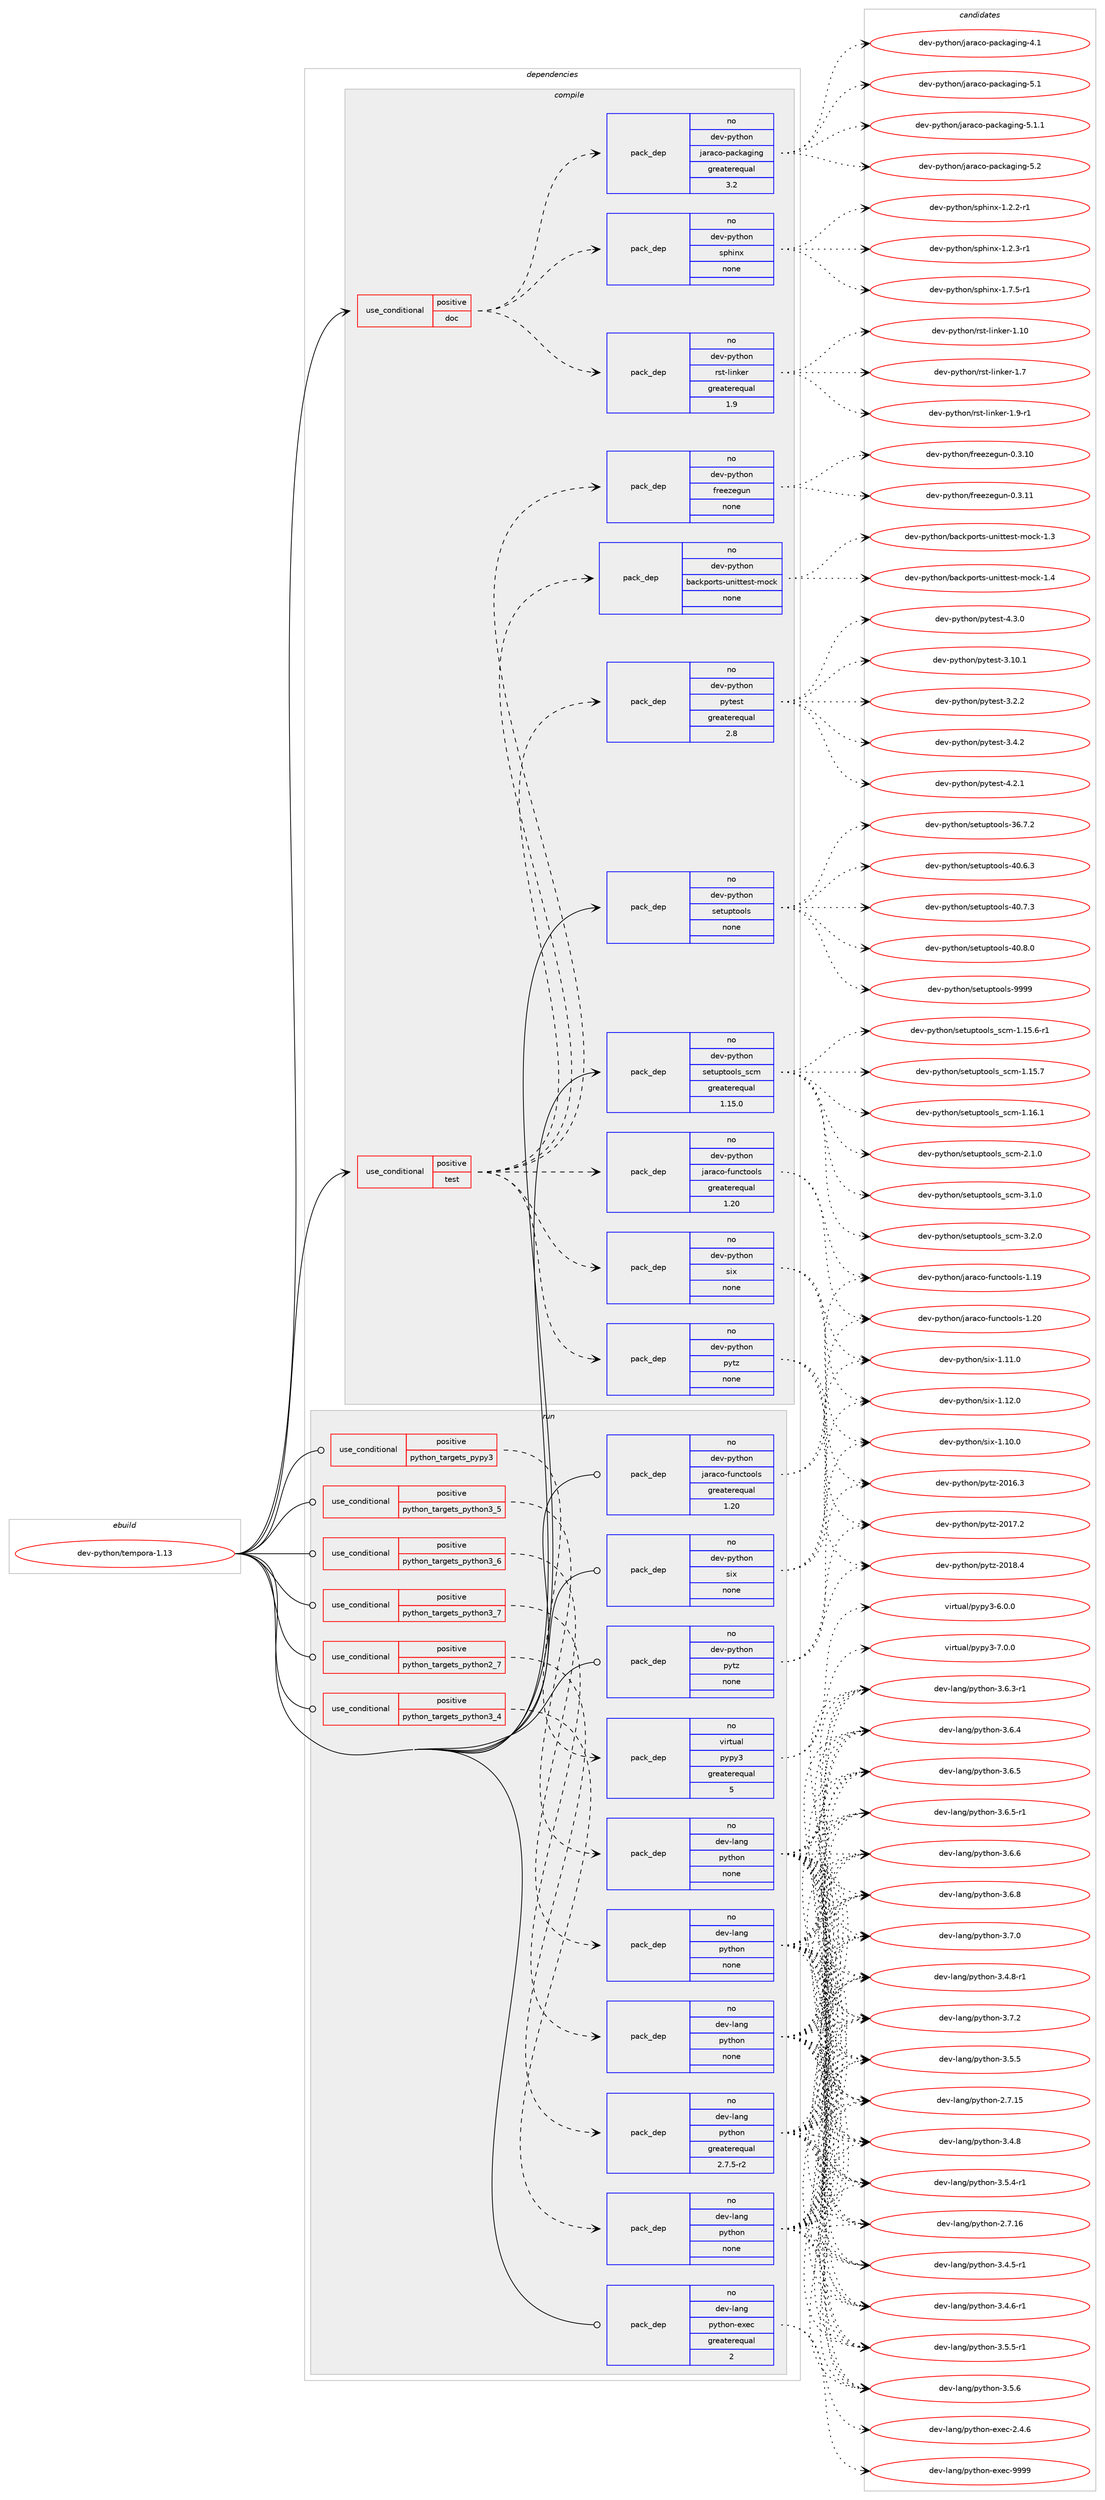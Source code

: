 digraph prolog {

# *************
# Graph options
# *************

newrank=true;
concentrate=true;
compound=true;
graph [rankdir=LR,fontname=Helvetica,fontsize=10,ranksep=1.5];#, ranksep=2.5, nodesep=0.2];
edge  [arrowhead=vee];
node  [fontname=Helvetica,fontsize=10];

# **********
# The ebuild
# **********

subgraph cluster_leftcol {
color=gray;
rank=same;
label=<<i>ebuild</i>>;
id [label="dev-python/tempora-1.13", color=red, width=4, href="../dev-python/tempora-1.13.svg"];
}

# ****************
# The dependencies
# ****************

subgraph cluster_midcol {
color=gray;
label=<<i>dependencies</i>>;
subgraph cluster_compile {
fillcolor="#eeeeee";
style=filled;
label=<<i>compile</i>>;
subgraph cond385612 {
dependency1444195 [label=<<TABLE BORDER="0" CELLBORDER="1" CELLSPACING="0" CELLPADDING="4"><TR><TD ROWSPAN="3" CELLPADDING="10">use_conditional</TD></TR><TR><TD>positive</TD></TR><TR><TD>doc</TD></TR></TABLE>>, shape=none, color=red];
subgraph pack1035220 {
dependency1444196 [label=<<TABLE BORDER="0" CELLBORDER="1" CELLSPACING="0" CELLPADDING="4" WIDTH="220"><TR><TD ROWSPAN="6" CELLPADDING="30">pack_dep</TD></TR><TR><TD WIDTH="110">no</TD></TR><TR><TD>dev-python</TD></TR><TR><TD>jaraco-packaging</TD></TR><TR><TD>greaterequal</TD></TR><TR><TD>3.2</TD></TR></TABLE>>, shape=none, color=blue];
}
dependency1444195:e -> dependency1444196:w [weight=20,style="dashed",arrowhead="vee"];
subgraph pack1035221 {
dependency1444197 [label=<<TABLE BORDER="0" CELLBORDER="1" CELLSPACING="0" CELLPADDING="4" WIDTH="220"><TR><TD ROWSPAN="6" CELLPADDING="30">pack_dep</TD></TR><TR><TD WIDTH="110">no</TD></TR><TR><TD>dev-python</TD></TR><TR><TD>rst-linker</TD></TR><TR><TD>greaterequal</TD></TR><TR><TD>1.9</TD></TR></TABLE>>, shape=none, color=blue];
}
dependency1444195:e -> dependency1444197:w [weight=20,style="dashed",arrowhead="vee"];
subgraph pack1035222 {
dependency1444198 [label=<<TABLE BORDER="0" CELLBORDER="1" CELLSPACING="0" CELLPADDING="4" WIDTH="220"><TR><TD ROWSPAN="6" CELLPADDING="30">pack_dep</TD></TR><TR><TD WIDTH="110">no</TD></TR><TR><TD>dev-python</TD></TR><TR><TD>sphinx</TD></TR><TR><TD>none</TD></TR><TR><TD></TD></TR></TABLE>>, shape=none, color=blue];
}
dependency1444195:e -> dependency1444198:w [weight=20,style="dashed",arrowhead="vee"];
}
id:e -> dependency1444195:w [weight=20,style="solid",arrowhead="vee"];
subgraph cond385613 {
dependency1444199 [label=<<TABLE BORDER="0" CELLBORDER="1" CELLSPACING="0" CELLPADDING="4"><TR><TD ROWSPAN="3" CELLPADDING="10">use_conditional</TD></TR><TR><TD>positive</TD></TR><TR><TD>test</TD></TR></TABLE>>, shape=none, color=red];
subgraph pack1035223 {
dependency1444200 [label=<<TABLE BORDER="0" CELLBORDER="1" CELLSPACING="0" CELLPADDING="4" WIDTH="220"><TR><TD ROWSPAN="6" CELLPADDING="30">pack_dep</TD></TR><TR><TD WIDTH="110">no</TD></TR><TR><TD>dev-python</TD></TR><TR><TD>jaraco-functools</TD></TR><TR><TD>greaterequal</TD></TR><TR><TD>1.20</TD></TR></TABLE>>, shape=none, color=blue];
}
dependency1444199:e -> dependency1444200:w [weight=20,style="dashed",arrowhead="vee"];
subgraph pack1035224 {
dependency1444201 [label=<<TABLE BORDER="0" CELLBORDER="1" CELLSPACING="0" CELLPADDING="4" WIDTH="220"><TR><TD ROWSPAN="6" CELLPADDING="30">pack_dep</TD></TR><TR><TD WIDTH="110">no</TD></TR><TR><TD>dev-python</TD></TR><TR><TD>pytz</TD></TR><TR><TD>none</TD></TR><TR><TD></TD></TR></TABLE>>, shape=none, color=blue];
}
dependency1444199:e -> dependency1444201:w [weight=20,style="dashed",arrowhead="vee"];
subgraph pack1035225 {
dependency1444202 [label=<<TABLE BORDER="0" CELLBORDER="1" CELLSPACING="0" CELLPADDING="4" WIDTH="220"><TR><TD ROWSPAN="6" CELLPADDING="30">pack_dep</TD></TR><TR><TD WIDTH="110">no</TD></TR><TR><TD>dev-python</TD></TR><TR><TD>six</TD></TR><TR><TD>none</TD></TR><TR><TD></TD></TR></TABLE>>, shape=none, color=blue];
}
dependency1444199:e -> dependency1444202:w [weight=20,style="dashed",arrowhead="vee"];
subgraph pack1035226 {
dependency1444203 [label=<<TABLE BORDER="0" CELLBORDER="1" CELLSPACING="0" CELLPADDING="4" WIDTH="220"><TR><TD ROWSPAN="6" CELLPADDING="30">pack_dep</TD></TR><TR><TD WIDTH="110">no</TD></TR><TR><TD>dev-python</TD></TR><TR><TD>pytest</TD></TR><TR><TD>greaterequal</TD></TR><TR><TD>2.8</TD></TR></TABLE>>, shape=none, color=blue];
}
dependency1444199:e -> dependency1444203:w [weight=20,style="dashed",arrowhead="vee"];
subgraph pack1035227 {
dependency1444204 [label=<<TABLE BORDER="0" CELLBORDER="1" CELLSPACING="0" CELLPADDING="4" WIDTH="220"><TR><TD ROWSPAN="6" CELLPADDING="30">pack_dep</TD></TR><TR><TD WIDTH="110">no</TD></TR><TR><TD>dev-python</TD></TR><TR><TD>backports-unittest-mock</TD></TR><TR><TD>none</TD></TR><TR><TD></TD></TR></TABLE>>, shape=none, color=blue];
}
dependency1444199:e -> dependency1444204:w [weight=20,style="dashed",arrowhead="vee"];
subgraph pack1035228 {
dependency1444205 [label=<<TABLE BORDER="0" CELLBORDER="1" CELLSPACING="0" CELLPADDING="4" WIDTH="220"><TR><TD ROWSPAN="6" CELLPADDING="30">pack_dep</TD></TR><TR><TD WIDTH="110">no</TD></TR><TR><TD>dev-python</TD></TR><TR><TD>freezegun</TD></TR><TR><TD>none</TD></TR><TR><TD></TD></TR></TABLE>>, shape=none, color=blue];
}
dependency1444199:e -> dependency1444205:w [weight=20,style="dashed",arrowhead="vee"];
}
id:e -> dependency1444199:w [weight=20,style="solid",arrowhead="vee"];
subgraph pack1035229 {
dependency1444206 [label=<<TABLE BORDER="0" CELLBORDER="1" CELLSPACING="0" CELLPADDING="4" WIDTH="220"><TR><TD ROWSPAN="6" CELLPADDING="30">pack_dep</TD></TR><TR><TD WIDTH="110">no</TD></TR><TR><TD>dev-python</TD></TR><TR><TD>setuptools</TD></TR><TR><TD>none</TD></TR><TR><TD></TD></TR></TABLE>>, shape=none, color=blue];
}
id:e -> dependency1444206:w [weight=20,style="solid",arrowhead="vee"];
subgraph pack1035230 {
dependency1444207 [label=<<TABLE BORDER="0" CELLBORDER="1" CELLSPACING="0" CELLPADDING="4" WIDTH="220"><TR><TD ROWSPAN="6" CELLPADDING="30">pack_dep</TD></TR><TR><TD WIDTH="110">no</TD></TR><TR><TD>dev-python</TD></TR><TR><TD>setuptools_scm</TD></TR><TR><TD>greaterequal</TD></TR><TR><TD>1.15.0</TD></TR></TABLE>>, shape=none, color=blue];
}
id:e -> dependency1444207:w [weight=20,style="solid",arrowhead="vee"];
}
subgraph cluster_compileandrun {
fillcolor="#eeeeee";
style=filled;
label=<<i>compile and run</i>>;
}
subgraph cluster_run {
fillcolor="#eeeeee";
style=filled;
label=<<i>run</i>>;
subgraph cond385614 {
dependency1444208 [label=<<TABLE BORDER="0" CELLBORDER="1" CELLSPACING="0" CELLPADDING="4"><TR><TD ROWSPAN="3" CELLPADDING="10">use_conditional</TD></TR><TR><TD>positive</TD></TR><TR><TD>python_targets_pypy3</TD></TR></TABLE>>, shape=none, color=red];
subgraph pack1035231 {
dependency1444209 [label=<<TABLE BORDER="0" CELLBORDER="1" CELLSPACING="0" CELLPADDING="4" WIDTH="220"><TR><TD ROWSPAN="6" CELLPADDING="30">pack_dep</TD></TR><TR><TD WIDTH="110">no</TD></TR><TR><TD>virtual</TD></TR><TR><TD>pypy3</TD></TR><TR><TD>greaterequal</TD></TR><TR><TD>5</TD></TR></TABLE>>, shape=none, color=blue];
}
dependency1444208:e -> dependency1444209:w [weight=20,style="dashed",arrowhead="vee"];
}
id:e -> dependency1444208:w [weight=20,style="solid",arrowhead="odot"];
subgraph cond385615 {
dependency1444210 [label=<<TABLE BORDER="0" CELLBORDER="1" CELLSPACING="0" CELLPADDING="4"><TR><TD ROWSPAN="3" CELLPADDING="10">use_conditional</TD></TR><TR><TD>positive</TD></TR><TR><TD>python_targets_python2_7</TD></TR></TABLE>>, shape=none, color=red];
subgraph pack1035232 {
dependency1444211 [label=<<TABLE BORDER="0" CELLBORDER="1" CELLSPACING="0" CELLPADDING="4" WIDTH="220"><TR><TD ROWSPAN="6" CELLPADDING="30">pack_dep</TD></TR><TR><TD WIDTH="110">no</TD></TR><TR><TD>dev-lang</TD></TR><TR><TD>python</TD></TR><TR><TD>greaterequal</TD></TR><TR><TD>2.7.5-r2</TD></TR></TABLE>>, shape=none, color=blue];
}
dependency1444210:e -> dependency1444211:w [weight=20,style="dashed",arrowhead="vee"];
}
id:e -> dependency1444210:w [weight=20,style="solid",arrowhead="odot"];
subgraph cond385616 {
dependency1444212 [label=<<TABLE BORDER="0" CELLBORDER="1" CELLSPACING="0" CELLPADDING="4"><TR><TD ROWSPAN="3" CELLPADDING="10">use_conditional</TD></TR><TR><TD>positive</TD></TR><TR><TD>python_targets_python3_4</TD></TR></TABLE>>, shape=none, color=red];
subgraph pack1035233 {
dependency1444213 [label=<<TABLE BORDER="0" CELLBORDER="1" CELLSPACING="0" CELLPADDING="4" WIDTH="220"><TR><TD ROWSPAN="6" CELLPADDING="30">pack_dep</TD></TR><TR><TD WIDTH="110">no</TD></TR><TR><TD>dev-lang</TD></TR><TR><TD>python</TD></TR><TR><TD>none</TD></TR><TR><TD></TD></TR></TABLE>>, shape=none, color=blue];
}
dependency1444212:e -> dependency1444213:w [weight=20,style="dashed",arrowhead="vee"];
}
id:e -> dependency1444212:w [weight=20,style="solid",arrowhead="odot"];
subgraph cond385617 {
dependency1444214 [label=<<TABLE BORDER="0" CELLBORDER="1" CELLSPACING="0" CELLPADDING="4"><TR><TD ROWSPAN="3" CELLPADDING="10">use_conditional</TD></TR><TR><TD>positive</TD></TR><TR><TD>python_targets_python3_5</TD></TR></TABLE>>, shape=none, color=red];
subgraph pack1035234 {
dependency1444215 [label=<<TABLE BORDER="0" CELLBORDER="1" CELLSPACING="0" CELLPADDING="4" WIDTH="220"><TR><TD ROWSPAN="6" CELLPADDING="30">pack_dep</TD></TR><TR><TD WIDTH="110">no</TD></TR><TR><TD>dev-lang</TD></TR><TR><TD>python</TD></TR><TR><TD>none</TD></TR><TR><TD></TD></TR></TABLE>>, shape=none, color=blue];
}
dependency1444214:e -> dependency1444215:w [weight=20,style="dashed",arrowhead="vee"];
}
id:e -> dependency1444214:w [weight=20,style="solid",arrowhead="odot"];
subgraph cond385618 {
dependency1444216 [label=<<TABLE BORDER="0" CELLBORDER="1" CELLSPACING="0" CELLPADDING="4"><TR><TD ROWSPAN="3" CELLPADDING="10">use_conditional</TD></TR><TR><TD>positive</TD></TR><TR><TD>python_targets_python3_6</TD></TR></TABLE>>, shape=none, color=red];
subgraph pack1035235 {
dependency1444217 [label=<<TABLE BORDER="0" CELLBORDER="1" CELLSPACING="0" CELLPADDING="4" WIDTH="220"><TR><TD ROWSPAN="6" CELLPADDING="30">pack_dep</TD></TR><TR><TD WIDTH="110">no</TD></TR><TR><TD>dev-lang</TD></TR><TR><TD>python</TD></TR><TR><TD>none</TD></TR><TR><TD></TD></TR></TABLE>>, shape=none, color=blue];
}
dependency1444216:e -> dependency1444217:w [weight=20,style="dashed",arrowhead="vee"];
}
id:e -> dependency1444216:w [weight=20,style="solid",arrowhead="odot"];
subgraph cond385619 {
dependency1444218 [label=<<TABLE BORDER="0" CELLBORDER="1" CELLSPACING="0" CELLPADDING="4"><TR><TD ROWSPAN="3" CELLPADDING="10">use_conditional</TD></TR><TR><TD>positive</TD></TR><TR><TD>python_targets_python3_7</TD></TR></TABLE>>, shape=none, color=red];
subgraph pack1035236 {
dependency1444219 [label=<<TABLE BORDER="0" CELLBORDER="1" CELLSPACING="0" CELLPADDING="4" WIDTH="220"><TR><TD ROWSPAN="6" CELLPADDING="30">pack_dep</TD></TR><TR><TD WIDTH="110">no</TD></TR><TR><TD>dev-lang</TD></TR><TR><TD>python</TD></TR><TR><TD>none</TD></TR><TR><TD></TD></TR></TABLE>>, shape=none, color=blue];
}
dependency1444218:e -> dependency1444219:w [weight=20,style="dashed",arrowhead="vee"];
}
id:e -> dependency1444218:w [weight=20,style="solid",arrowhead="odot"];
subgraph pack1035237 {
dependency1444220 [label=<<TABLE BORDER="0" CELLBORDER="1" CELLSPACING="0" CELLPADDING="4" WIDTH="220"><TR><TD ROWSPAN="6" CELLPADDING="30">pack_dep</TD></TR><TR><TD WIDTH="110">no</TD></TR><TR><TD>dev-lang</TD></TR><TR><TD>python-exec</TD></TR><TR><TD>greaterequal</TD></TR><TR><TD>2</TD></TR></TABLE>>, shape=none, color=blue];
}
id:e -> dependency1444220:w [weight=20,style="solid",arrowhead="odot"];
subgraph pack1035238 {
dependency1444221 [label=<<TABLE BORDER="0" CELLBORDER="1" CELLSPACING="0" CELLPADDING="4" WIDTH="220"><TR><TD ROWSPAN="6" CELLPADDING="30">pack_dep</TD></TR><TR><TD WIDTH="110">no</TD></TR><TR><TD>dev-python</TD></TR><TR><TD>jaraco-functools</TD></TR><TR><TD>greaterequal</TD></TR><TR><TD>1.20</TD></TR></TABLE>>, shape=none, color=blue];
}
id:e -> dependency1444221:w [weight=20,style="solid",arrowhead="odot"];
subgraph pack1035239 {
dependency1444222 [label=<<TABLE BORDER="0" CELLBORDER="1" CELLSPACING="0" CELLPADDING="4" WIDTH="220"><TR><TD ROWSPAN="6" CELLPADDING="30">pack_dep</TD></TR><TR><TD WIDTH="110">no</TD></TR><TR><TD>dev-python</TD></TR><TR><TD>pytz</TD></TR><TR><TD>none</TD></TR><TR><TD></TD></TR></TABLE>>, shape=none, color=blue];
}
id:e -> dependency1444222:w [weight=20,style="solid",arrowhead="odot"];
subgraph pack1035240 {
dependency1444223 [label=<<TABLE BORDER="0" CELLBORDER="1" CELLSPACING="0" CELLPADDING="4" WIDTH="220"><TR><TD ROWSPAN="6" CELLPADDING="30">pack_dep</TD></TR><TR><TD WIDTH="110">no</TD></TR><TR><TD>dev-python</TD></TR><TR><TD>six</TD></TR><TR><TD>none</TD></TR><TR><TD></TD></TR></TABLE>>, shape=none, color=blue];
}
id:e -> dependency1444223:w [weight=20,style="solid",arrowhead="odot"];
}
}

# **************
# The candidates
# **************

subgraph cluster_choices {
rank=same;
color=gray;
label=<<i>candidates</i>>;

subgraph choice1035220 {
color=black;
nodesep=1;
choice10010111845112121116104111110471069711497991114511297991079710310511010345524649 [label="dev-python/jaraco-packaging-4.1", color=red, width=4,href="../dev-python/jaraco-packaging-4.1.svg"];
choice10010111845112121116104111110471069711497991114511297991079710310511010345534649 [label="dev-python/jaraco-packaging-5.1", color=red, width=4,href="../dev-python/jaraco-packaging-5.1.svg"];
choice100101118451121211161041111104710697114979911145112979910797103105110103455346494649 [label="dev-python/jaraco-packaging-5.1.1", color=red, width=4,href="../dev-python/jaraco-packaging-5.1.1.svg"];
choice10010111845112121116104111110471069711497991114511297991079710310511010345534650 [label="dev-python/jaraco-packaging-5.2", color=red, width=4,href="../dev-python/jaraco-packaging-5.2.svg"];
dependency1444196:e -> choice10010111845112121116104111110471069711497991114511297991079710310511010345524649:w [style=dotted,weight="100"];
dependency1444196:e -> choice10010111845112121116104111110471069711497991114511297991079710310511010345534649:w [style=dotted,weight="100"];
dependency1444196:e -> choice100101118451121211161041111104710697114979911145112979910797103105110103455346494649:w [style=dotted,weight="100"];
dependency1444196:e -> choice10010111845112121116104111110471069711497991114511297991079710310511010345534650:w [style=dotted,weight="100"];
}
subgraph choice1035221 {
color=black;
nodesep=1;
choice1001011184511212111610411111047114115116451081051101071011144549464948 [label="dev-python/rst-linker-1.10", color=red, width=4,href="../dev-python/rst-linker-1.10.svg"];
choice10010111845112121116104111110471141151164510810511010710111445494655 [label="dev-python/rst-linker-1.7", color=red, width=4,href="../dev-python/rst-linker-1.7.svg"];
choice100101118451121211161041111104711411511645108105110107101114454946574511449 [label="dev-python/rst-linker-1.9-r1", color=red, width=4,href="../dev-python/rst-linker-1.9-r1.svg"];
dependency1444197:e -> choice1001011184511212111610411111047114115116451081051101071011144549464948:w [style=dotted,weight="100"];
dependency1444197:e -> choice10010111845112121116104111110471141151164510810511010710111445494655:w [style=dotted,weight="100"];
dependency1444197:e -> choice100101118451121211161041111104711411511645108105110107101114454946574511449:w [style=dotted,weight="100"];
}
subgraph choice1035222 {
color=black;
nodesep=1;
choice10010111845112121116104111110471151121041051101204549465046504511449 [label="dev-python/sphinx-1.2.2-r1", color=red, width=4,href="../dev-python/sphinx-1.2.2-r1.svg"];
choice10010111845112121116104111110471151121041051101204549465046514511449 [label="dev-python/sphinx-1.2.3-r1", color=red, width=4,href="../dev-python/sphinx-1.2.3-r1.svg"];
choice10010111845112121116104111110471151121041051101204549465546534511449 [label="dev-python/sphinx-1.7.5-r1", color=red, width=4,href="../dev-python/sphinx-1.7.5-r1.svg"];
dependency1444198:e -> choice10010111845112121116104111110471151121041051101204549465046504511449:w [style=dotted,weight="100"];
dependency1444198:e -> choice10010111845112121116104111110471151121041051101204549465046514511449:w [style=dotted,weight="100"];
dependency1444198:e -> choice10010111845112121116104111110471151121041051101204549465546534511449:w [style=dotted,weight="100"];
}
subgraph choice1035223 {
color=black;
nodesep=1;
choice100101118451121211161041111104710697114979911145102117110991161111111081154549464957 [label="dev-python/jaraco-functools-1.19", color=red, width=4,href="../dev-python/jaraco-functools-1.19.svg"];
choice100101118451121211161041111104710697114979911145102117110991161111111081154549465048 [label="dev-python/jaraco-functools-1.20", color=red, width=4,href="../dev-python/jaraco-functools-1.20.svg"];
dependency1444200:e -> choice100101118451121211161041111104710697114979911145102117110991161111111081154549464957:w [style=dotted,weight="100"];
dependency1444200:e -> choice100101118451121211161041111104710697114979911145102117110991161111111081154549465048:w [style=dotted,weight="100"];
}
subgraph choice1035224 {
color=black;
nodesep=1;
choice100101118451121211161041111104711212111612245504849544651 [label="dev-python/pytz-2016.3", color=red, width=4,href="../dev-python/pytz-2016.3.svg"];
choice100101118451121211161041111104711212111612245504849554650 [label="dev-python/pytz-2017.2", color=red, width=4,href="../dev-python/pytz-2017.2.svg"];
choice100101118451121211161041111104711212111612245504849564652 [label="dev-python/pytz-2018.4", color=red, width=4,href="../dev-python/pytz-2018.4.svg"];
dependency1444201:e -> choice100101118451121211161041111104711212111612245504849544651:w [style=dotted,weight="100"];
dependency1444201:e -> choice100101118451121211161041111104711212111612245504849554650:w [style=dotted,weight="100"];
dependency1444201:e -> choice100101118451121211161041111104711212111612245504849564652:w [style=dotted,weight="100"];
}
subgraph choice1035225 {
color=black;
nodesep=1;
choice100101118451121211161041111104711510512045494649484648 [label="dev-python/six-1.10.0", color=red, width=4,href="../dev-python/six-1.10.0.svg"];
choice100101118451121211161041111104711510512045494649494648 [label="dev-python/six-1.11.0", color=red, width=4,href="../dev-python/six-1.11.0.svg"];
choice100101118451121211161041111104711510512045494649504648 [label="dev-python/six-1.12.0", color=red, width=4,href="../dev-python/six-1.12.0.svg"];
dependency1444202:e -> choice100101118451121211161041111104711510512045494649484648:w [style=dotted,weight="100"];
dependency1444202:e -> choice100101118451121211161041111104711510512045494649494648:w [style=dotted,weight="100"];
dependency1444202:e -> choice100101118451121211161041111104711510512045494649504648:w [style=dotted,weight="100"];
}
subgraph choice1035226 {
color=black;
nodesep=1;
choice100101118451121211161041111104711212111610111511645514649484649 [label="dev-python/pytest-3.10.1", color=red, width=4,href="../dev-python/pytest-3.10.1.svg"];
choice1001011184511212111610411111047112121116101115116455146504650 [label="dev-python/pytest-3.2.2", color=red, width=4,href="../dev-python/pytest-3.2.2.svg"];
choice1001011184511212111610411111047112121116101115116455146524650 [label="dev-python/pytest-3.4.2", color=red, width=4,href="../dev-python/pytest-3.4.2.svg"];
choice1001011184511212111610411111047112121116101115116455246504649 [label="dev-python/pytest-4.2.1", color=red, width=4,href="../dev-python/pytest-4.2.1.svg"];
choice1001011184511212111610411111047112121116101115116455246514648 [label="dev-python/pytest-4.3.0", color=red, width=4,href="../dev-python/pytest-4.3.0.svg"];
dependency1444203:e -> choice100101118451121211161041111104711212111610111511645514649484649:w [style=dotted,weight="100"];
dependency1444203:e -> choice1001011184511212111610411111047112121116101115116455146504650:w [style=dotted,weight="100"];
dependency1444203:e -> choice1001011184511212111610411111047112121116101115116455146524650:w [style=dotted,weight="100"];
dependency1444203:e -> choice1001011184511212111610411111047112121116101115116455246504649:w [style=dotted,weight="100"];
dependency1444203:e -> choice1001011184511212111610411111047112121116101115116455246514648:w [style=dotted,weight="100"];
}
subgraph choice1035227 {
color=black;
nodesep=1;
choice100101118451121211161041111104798979910711211111411611545117110105116116101115116451091119910745494651 [label="dev-python/backports-unittest-mock-1.3", color=red, width=4,href="../dev-python/backports-unittest-mock-1.3.svg"];
choice100101118451121211161041111104798979910711211111411611545117110105116116101115116451091119910745494652 [label="dev-python/backports-unittest-mock-1.4", color=red, width=4,href="../dev-python/backports-unittest-mock-1.4.svg"];
dependency1444204:e -> choice100101118451121211161041111104798979910711211111411611545117110105116116101115116451091119910745494651:w [style=dotted,weight="100"];
dependency1444204:e -> choice100101118451121211161041111104798979910711211111411611545117110105116116101115116451091119910745494652:w [style=dotted,weight="100"];
}
subgraph choice1035228 {
color=black;
nodesep=1;
choice100101118451121211161041111104710211410110112210110311711045484651464948 [label="dev-python/freezegun-0.3.10", color=red, width=4,href="../dev-python/freezegun-0.3.10.svg"];
choice100101118451121211161041111104710211410110112210110311711045484651464949 [label="dev-python/freezegun-0.3.11", color=red, width=4,href="../dev-python/freezegun-0.3.11.svg"];
dependency1444205:e -> choice100101118451121211161041111104710211410110112210110311711045484651464948:w [style=dotted,weight="100"];
dependency1444205:e -> choice100101118451121211161041111104710211410110112210110311711045484651464949:w [style=dotted,weight="100"];
}
subgraph choice1035229 {
color=black;
nodesep=1;
choice100101118451121211161041111104711510111611711211611111110811545515446554650 [label="dev-python/setuptools-36.7.2", color=red, width=4,href="../dev-python/setuptools-36.7.2.svg"];
choice100101118451121211161041111104711510111611711211611111110811545524846544651 [label="dev-python/setuptools-40.6.3", color=red, width=4,href="../dev-python/setuptools-40.6.3.svg"];
choice100101118451121211161041111104711510111611711211611111110811545524846554651 [label="dev-python/setuptools-40.7.3", color=red, width=4,href="../dev-python/setuptools-40.7.3.svg"];
choice100101118451121211161041111104711510111611711211611111110811545524846564648 [label="dev-python/setuptools-40.8.0", color=red, width=4,href="../dev-python/setuptools-40.8.0.svg"];
choice10010111845112121116104111110471151011161171121161111111081154557575757 [label="dev-python/setuptools-9999", color=red, width=4,href="../dev-python/setuptools-9999.svg"];
dependency1444206:e -> choice100101118451121211161041111104711510111611711211611111110811545515446554650:w [style=dotted,weight="100"];
dependency1444206:e -> choice100101118451121211161041111104711510111611711211611111110811545524846544651:w [style=dotted,weight="100"];
dependency1444206:e -> choice100101118451121211161041111104711510111611711211611111110811545524846554651:w [style=dotted,weight="100"];
dependency1444206:e -> choice100101118451121211161041111104711510111611711211611111110811545524846564648:w [style=dotted,weight="100"];
dependency1444206:e -> choice10010111845112121116104111110471151011161171121161111111081154557575757:w [style=dotted,weight="100"];
}
subgraph choice1035230 {
color=black;
nodesep=1;
choice10010111845112121116104111110471151011161171121161111111081159511599109454946495346544511449 [label="dev-python/setuptools_scm-1.15.6-r1", color=red, width=4,href="../dev-python/setuptools_scm-1.15.6-r1.svg"];
choice1001011184511212111610411111047115101116117112116111111108115951159910945494649534655 [label="dev-python/setuptools_scm-1.15.7", color=red, width=4,href="../dev-python/setuptools_scm-1.15.7.svg"];
choice1001011184511212111610411111047115101116117112116111111108115951159910945494649544649 [label="dev-python/setuptools_scm-1.16.1", color=red, width=4,href="../dev-python/setuptools_scm-1.16.1.svg"];
choice10010111845112121116104111110471151011161171121161111111081159511599109455046494648 [label="dev-python/setuptools_scm-2.1.0", color=red, width=4,href="../dev-python/setuptools_scm-2.1.0.svg"];
choice10010111845112121116104111110471151011161171121161111111081159511599109455146494648 [label="dev-python/setuptools_scm-3.1.0", color=red, width=4,href="../dev-python/setuptools_scm-3.1.0.svg"];
choice10010111845112121116104111110471151011161171121161111111081159511599109455146504648 [label="dev-python/setuptools_scm-3.2.0", color=red, width=4,href="../dev-python/setuptools_scm-3.2.0.svg"];
dependency1444207:e -> choice10010111845112121116104111110471151011161171121161111111081159511599109454946495346544511449:w [style=dotted,weight="100"];
dependency1444207:e -> choice1001011184511212111610411111047115101116117112116111111108115951159910945494649534655:w [style=dotted,weight="100"];
dependency1444207:e -> choice1001011184511212111610411111047115101116117112116111111108115951159910945494649544649:w [style=dotted,weight="100"];
dependency1444207:e -> choice10010111845112121116104111110471151011161171121161111111081159511599109455046494648:w [style=dotted,weight="100"];
dependency1444207:e -> choice10010111845112121116104111110471151011161171121161111111081159511599109455146494648:w [style=dotted,weight="100"];
dependency1444207:e -> choice10010111845112121116104111110471151011161171121161111111081159511599109455146504648:w [style=dotted,weight="100"];
}
subgraph choice1035231 {
color=black;
nodesep=1;
choice118105114116117971084711212111212151455446484648 [label="virtual/pypy3-6.0.0", color=red, width=4,href="../virtual/pypy3-6.0.0.svg"];
choice118105114116117971084711212111212151455546484648 [label="virtual/pypy3-7.0.0", color=red, width=4,href="../virtual/pypy3-7.0.0.svg"];
dependency1444209:e -> choice118105114116117971084711212111212151455446484648:w [style=dotted,weight="100"];
dependency1444209:e -> choice118105114116117971084711212111212151455546484648:w [style=dotted,weight="100"];
}
subgraph choice1035232 {
color=black;
nodesep=1;
choice10010111845108971101034711212111610411111045504655464953 [label="dev-lang/python-2.7.15", color=red, width=4,href="../dev-lang/python-2.7.15.svg"];
choice10010111845108971101034711212111610411111045504655464954 [label="dev-lang/python-2.7.16", color=red, width=4,href="../dev-lang/python-2.7.16.svg"];
choice1001011184510897110103471121211161041111104551465246534511449 [label="dev-lang/python-3.4.5-r1", color=red, width=4,href="../dev-lang/python-3.4.5-r1.svg"];
choice1001011184510897110103471121211161041111104551465246544511449 [label="dev-lang/python-3.4.6-r1", color=red, width=4,href="../dev-lang/python-3.4.6-r1.svg"];
choice100101118451089711010347112121116104111110455146524656 [label="dev-lang/python-3.4.8", color=red, width=4,href="../dev-lang/python-3.4.8.svg"];
choice1001011184510897110103471121211161041111104551465246564511449 [label="dev-lang/python-3.4.8-r1", color=red, width=4,href="../dev-lang/python-3.4.8-r1.svg"];
choice1001011184510897110103471121211161041111104551465346524511449 [label="dev-lang/python-3.5.4-r1", color=red, width=4,href="../dev-lang/python-3.5.4-r1.svg"];
choice100101118451089711010347112121116104111110455146534653 [label="dev-lang/python-3.5.5", color=red, width=4,href="../dev-lang/python-3.5.5.svg"];
choice1001011184510897110103471121211161041111104551465346534511449 [label="dev-lang/python-3.5.5-r1", color=red, width=4,href="../dev-lang/python-3.5.5-r1.svg"];
choice100101118451089711010347112121116104111110455146534654 [label="dev-lang/python-3.5.6", color=red, width=4,href="../dev-lang/python-3.5.6.svg"];
choice1001011184510897110103471121211161041111104551465446514511449 [label="dev-lang/python-3.6.3-r1", color=red, width=4,href="../dev-lang/python-3.6.3-r1.svg"];
choice100101118451089711010347112121116104111110455146544652 [label="dev-lang/python-3.6.4", color=red, width=4,href="../dev-lang/python-3.6.4.svg"];
choice100101118451089711010347112121116104111110455146544653 [label="dev-lang/python-3.6.5", color=red, width=4,href="../dev-lang/python-3.6.5.svg"];
choice1001011184510897110103471121211161041111104551465446534511449 [label="dev-lang/python-3.6.5-r1", color=red, width=4,href="../dev-lang/python-3.6.5-r1.svg"];
choice100101118451089711010347112121116104111110455146544654 [label="dev-lang/python-3.6.6", color=red, width=4,href="../dev-lang/python-3.6.6.svg"];
choice100101118451089711010347112121116104111110455146544656 [label="dev-lang/python-3.6.8", color=red, width=4,href="../dev-lang/python-3.6.8.svg"];
choice100101118451089711010347112121116104111110455146554648 [label="dev-lang/python-3.7.0", color=red, width=4,href="../dev-lang/python-3.7.0.svg"];
choice100101118451089711010347112121116104111110455146554650 [label="dev-lang/python-3.7.2", color=red, width=4,href="../dev-lang/python-3.7.2.svg"];
dependency1444211:e -> choice10010111845108971101034711212111610411111045504655464953:w [style=dotted,weight="100"];
dependency1444211:e -> choice10010111845108971101034711212111610411111045504655464954:w [style=dotted,weight="100"];
dependency1444211:e -> choice1001011184510897110103471121211161041111104551465246534511449:w [style=dotted,weight="100"];
dependency1444211:e -> choice1001011184510897110103471121211161041111104551465246544511449:w [style=dotted,weight="100"];
dependency1444211:e -> choice100101118451089711010347112121116104111110455146524656:w [style=dotted,weight="100"];
dependency1444211:e -> choice1001011184510897110103471121211161041111104551465246564511449:w [style=dotted,weight="100"];
dependency1444211:e -> choice1001011184510897110103471121211161041111104551465346524511449:w [style=dotted,weight="100"];
dependency1444211:e -> choice100101118451089711010347112121116104111110455146534653:w [style=dotted,weight="100"];
dependency1444211:e -> choice1001011184510897110103471121211161041111104551465346534511449:w [style=dotted,weight="100"];
dependency1444211:e -> choice100101118451089711010347112121116104111110455146534654:w [style=dotted,weight="100"];
dependency1444211:e -> choice1001011184510897110103471121211161041111104551465446514511449:w [style=dotted,weight="100"];
dependency1444211:e -> choice100101118451089711010347112121116104111110455146544652:w [style=dotted,weight="100"];
dependency1444211:e -> choice100101118451089711010347112121116104111110455146544653:w [style=dotted,weight="100"];
dependency1444211:e -> choice1001011184510897110103471121211161041111104551465446534511449:w [style=dotted,weight="100"];
dependency1444211:e -> choice100101118451089711010347112121116104111110455146544654:w [style=dotted,weight="100"];
dependency1444211:e -> choice100101118451089711010347112121116104111110455146544656:w [style=dotted,weight="100"];
dependency1444211:e -> choice100101118451089711010347112121116104111110455146554648:w [style=dotted,weight="100"];
dependency1444211:e -> choice100101118451089711010347112121116104111110455146554650:w [style=dotted,weight="100"];
}
subgraph choice1035233 {
color=black;
nodesep=1;
choice10010111845108971101034711212111610411111045504655464953 [label="dev-lang/python-2.7.15", color=red, width=4,href="../dev-lang/python-2.7.15.svg"];
choice10010111845108971101034711212111610411111045504655464954 [label="dev-lang/python-2.7.16", color=red, width=4,href="../dev-lang/python-2.7.16.svg"];
choice1001011184510897110103471121211161041111104551465246534511449 [label="dev-lang/python-3.4.5-r1", color=red, width=4,href="../dev-lang/python-3.4.5-r1.svg"];
choice1001011184510897110103471121211161041111104551465246544511449 [label="dev-lang/python-3.4.6-r1", color=red, width=4,href="../dev-lang/python-3.4.6-r1.svg"];
choice100101118451089711010347112121116104111110455146524656 [label="dev-lang/python-3.4.8", color=red, width=4,href="../dev-lang/python-3.4.8.svg"];
choice1001011184510897110103471121211161041111104551465246564511449 [label="dev-lang/python-3.4.8-r1", color=red, width=4,href="../dev-lang/python-3.4.8-r1.svg"];
choice1001011184510897110103471121211161041111104551465346524511449 [label="dev-lang/python-3.5.4-r1", color=red, width=4,href="../dev-lang/python-3.5.4-r1.svg"];
choice100101118451089711010347112121116104111110455146534653 [label="dev-lang/python-3.5.5", color=red, width=4,href="../dev-lang/python-3.5.5.svg"];
choice1001011184510897110103471121211161041111104551465346534511449 [label="dev-lang/python-3.5.5-r1", color=red, width=4,href="../dev-lang/python-3.5.5-r1.svg"];
choice100101118451089711010347112121116104111110455146534654 [label="dev-lang/python-3.5.6", color=red, width=4,href="../dev-lang/python-3.5.6.svg"];
choice1001011184510897110103471121211161041111104551465446514511449 [label="dev-lang/python-3.6.3-r1", color=red, width=4,href="../dev-lang/python-3.6.3-r1.svg"];
choice100101118451089711010347112121116104111110455146544652 [label="dev-lang/python-3.6.4", color=red, width=4,href="../dev-lang/python-3.6.4.svg"];
choice100101118451089711010347112121116104111110455146544653 [label="dev-lang/python-3.6.5", color=red, width=4,href="../dev-lang/python-3.6.5.svg"];
choice1001011184510897110103471121211161041111104551465446534511449 [label="dev-lang/python-3.6.5-r1", color=red, width=4,href="../dev-lang/python-3.6.5-r1.svg"];
choice100101118451089711010347112121116104111110455146544654 [label="dev-lang/python-3.6.6", color=red, width=4,href="../dev-lang/python-3.6.6.svg"];
choice100101118451089711010347112121116104111110455146544656 [label="dev-lang/python-3.6.8", color=red, width=4,href="../dev-lang/python-3.6.8.svg"];
choice100101118451089711010347112121116104111110455146554648 [label="dev-lang/python-3.7.0", color=red, width=4,href="../dev-lang/python-3.7.0.svg"];
choice100101118451089711010347112121116104111110455146554650 [label="dev-lang/python-3.7.2", color=red, width=4,href="../dev-lang/python-3.7.2.svg"];
dependency1444213:e -> choice10010111845108971101034711212111610411111045504655464953:w [style=dotted,weight="100"];
dependency1444213:e -> choice10010111845108971101034711212111610411111045504655464954:w [style=dotted,weight="100"];
dependency1444213:e -> choice1001011184510897110103471121211161041111104551465246534511449:w [style=dotted,weight="100"];
dependency1444213:e -> choice1001011184510897110103471121211161041111104551465246544511449:w [style=dotted,weight="100"];
dependency1444213:e -> choice100101118451089711010347112121116104111110455146524656:w [style=dotted,weight="100"];
dependency1444213:e -> choice1001011184510897110103471121211161041111104551465246564511449:w [style=dotted,weight="100"];
dependency1444213:e -> choice1001011184510897110103471121211161041111104551465346524511449:w [style=dotted,weight="100"];
dependency1444213:e -> choice100101118451089711010347112121116104111110455146534653:w [style=dotted,weight="100"];
dependency1444213:e -> choice1001011184510897110103471121211161041111104551465346534511449:w [style=dotted,weight="100"];
dependency1444213:e -> choice100101118451089711010347112121116104111110455146534654:w [style=dotted,weight="100"];
dependency1444213:e -> choice1001011184510897110103471121211161041111104551465446514511449:w [style=dotted,weight="100"];
dependency1444213:e -> choice100101118451089711010347112121116104111110455146544652:w [style=dotted,weight="100"];
dependency1444213:e -> choice100101118451089711010347112121116104111110455146544653:w [style=dotted,weight="100"];
dependency1444213:e -> choice1001011184510897110103471121211161041111104551465446534511449:w [style=dotted,weight="100"];
dependency1444213:e -> choice100101118451089711010347112121116104111110455146544654:w [style=dotted,weight="100"];
dependency1444213:e -> choice100101118451089711010347112121116104111110455146544656:w [style=dotted,weight="100"];
dependency1444213:e -> choice100101118451089711010347112121116104111110455146554648:w [style=dotted,weight="100"];
dependency1444213:e -> choice100101118451089711010347112121116104111110455146554650:w [style=dotted,weight="100"];
}
subgraph choice1035234 {
color=black;
nodesep=1;
choice10010111845108971101034711212111610411111045504655464953 [label="dev-lang/python-2.7.15", color=red, width=4,href="../dev-lang/python-2.7.15.svg"];
choice10010111845108971101034711212111610411111045504655464954 [label="dev-lang/python-2.7.16", color=red, width=4,href="../dev-lang/python-2.7.16.svg"];
choice1001011184510897110103471121211161041111104551465246534511449 [label="dev-lang/python-3.4.5-r1", color=red, width=4,href="../dev-lang/python-3.4.5-r1.svg"];
choice1001011184510897110103471121211161041111104551465246544511449 [label="dev-lang/python-3.4.6-r1", color=red, width=4,href="../dev-lang/python-3.4.6-r1.svg"];
choice100101118451089711010347112121116104111110455146524656 [label="dev-lang/python-3.4.8", color=red, width=4,href="../dev-lang/python-3.4.8.svg"];
choice1001011184510897110103471121211161041111104551465246564511449 [label="dev-lang/python-3.4.8-r1", color=red, width=4,href="../dev-lang/python-3.4.8-r1.svg"];
choice1001011184510897110103471121211161041111104551465346524511449 [label="dev-lang/python-3.5.4-r1", color=red, width=4,href="../dev-lang/python-3.5.4-r1.svg"];
choice100101118451089711010347112121116104111110455146534653 [label="dev-lang/python-3.5.5", color=red, width=4,href="../dev-lang/python-3.5.5.svg"];
choice1001011184510897110103471121211161041111104551465346534511449 [label="dev-lang/python-3.5.5-r1", color=red, width=4,href="../dev-lang/python-3.5.5-r1.svg"];
choice100101118451089711010347112121116104111110455146534654 [label="dev-lang/python-3.5.6", color=red, width=4,href="../dev-lang/python-3.5.6.svg"];
choice1001011184510897110103471121211161041111104551465446514511449 [label="dev-lang/python-3.6.3-r1", color=red, width=4,href="../dev-lang/python-3.6.3-r1.svg"];
choice100101118451089711010347112121116104111110455146544652 [label="dev-lang/python-3.6.4", color=red, width=4,href="../dev-lang/python-3.6.4.svg"];
choice100101118451089711010347112121116104111110455146544653 [label="dev-lang/python-3.6.5", color=red, width=4,href="../dev-lang/python-3.6.5.svg"];
choice1001011184510897110103471121211161041111104551465446534511449 [label="dev-lang/python-3.6.5-r1", color=red, width=4,href="../dev-lang/python-3.6.5-r1.svg"];
choice100101118451089711010347112121116104111110455146544654 [label="dev-lang/python-3.6.6", color=red, width=4,href="../dev-lang/python-3.6.6.svg"];
choice100101118451089711010347112121116104111110455146544656 [label="dev-lang/python-3.6.8", color=red, width=4,href="../dev-lang/python-3.6.8.svg"];
choice100101118451089711010347112121116104111110455146554648 [label="dev-lang/python-3.7.0", color=red, width=4,href="../dev-lang/python-3.7.0.svg"];
choice100101118451089711010347112121116104111110455146554650 [label="dev-lang/python-3.7.2", color=red, width=4,href="../dev-lang/python-3.7.2.svg"];
dependency1444215:e -> choice10010111845108971101034711212111610411111045504655464953:w [style=dotted,weight="100"];
dependency1444215:e -> choice10010111845108971101034711212111610411111045504655464954:w [style=dotted,weight="100"];
dependency1444215:e -> choice1001011184510897110103471121211161041111104551465246534511449:w [style=dotted,weight="100"];
dependency1444215:e -> choice1001011184510897110103471121211161041111104551465246544511449:w [style=dotted,weight="100"];
dependency1444215:e -> choice100101118451089711010347112121116104111110455146524656:w [style=dotted,weight="100"];
dependency1444215:e -> choice1001011184510897110103471121211161041111104551465246564511449:w [style=dotted,weight="100"];
dependency1444215:e -> choice1001011184510897110103471121211161041111104551465346524511449:w [style=dotted,weight="100"];
dependency1444215:e -> choice100101118451089711010347112121116104111110455146534653:w [style=dotted,weight="100"];
dependency1444215:e -> choice1001011184510897110103471121211161041111104551465346534511449:w [style=dotted,weight="100"];
dependency1444215:e -> choice100101118451089711010347112121116104111110455146534654:w [style=dotted,weight="100"];
dependency1444215:e -> choice1001011184510897110103471121211161041111104551465446514511449:w [style=dotted,weight="100"];
dependency1444215:e -> choice100101118451089711010347112121116104111110455146544652:w [style=dotted,weight="100"];
dependency1444215:e -> choice100101118451089711010347112121116104111110455146544653:w [style=dotted,weight="100"];
dependency1444215:e -> choice1001011184510897110103471121211161041111104551465446534511449:w [style=dotted,weight="100"];
dependency1444215:e -> choice100101118451089711010347112121116104111110455146544654:w [style=dotted,weight="100"];
dependency1444215:e -> choice100101118451089711010347112121116104111110455146544656:w [style=dotted,weight="100"];
dependency1444215:e -> choice100101118451089711010347112121116104111110455146554648:w [style=dotted,weight="100"];
dependency1444215:e -> choice100101118451089711010347112121116104111110455146554650:w [style=dotted,weight="100"];
}
subgraph choice1035235 {
color=black;
nodesep=1;
choice10010111845108971101034711212111610411111045504655464953 [label="dev-lang/python-2.7.15", color=red, width=4,href="../dev-lang/python-2.7.15.svg"];
choice10010111845108971101034711212111610411111045504655464954 [label="dev-lang/python-2.7.16", color=red, width=4,href="../dev-lang/python-2.7.16.svg"];
choice1001011184510897110103471121211161041111104551465246534511449 [label="dev-lang/python-3.4.5-r1", color=red, width=4,href="../dev-lang/python-3.4.5-r1.svg"];
choice1001011184510897110103471121211161041111104551465246544511449 [label="dev-lang/python-3.4.6-r1", color=red, width=4,href="../dev-lang/python-3.4.6-r1.svg"];
choice100101118451089711010347112121116104111110455146524656 [label="dev-lang/python-3.4.8", color=red, width=4,href="../dev-lang/python-3.4.8.svg"];
choice1001011184510897110103471121211161041111104551465246564511449 [label="dev-lang/python-3.4.8-r1", color=red, width=4,href="../dev-lang/python-3.4.8-r1.svg"];
choice1001011184510897110103471121211161041111104551465346524511449 [label="dev-lang/python-3.5.4-r1", color=red, width=4,href="../dev-lang/python-3.5.4-r1.svg"];
choice100101118451089711010347112121116104111110455146534653 [label="dev-lang/python-3.5.5", color=red, width=4,href="../dev-lang/python-3.5.5.svg"];
choice1001011184510897110103471121211161041111104551465346534511449 [label="dev-lang/python-3.5.5-r1", color=red, width=4,href="../dev-lang/python-3.5.5-r1.svg"];
choice100101118451089711010347112121116104111110455146534654 [label="dev-lang/python-3.5.6", color=red, width=4,href="../dev-lang/python-3.5.6.svg"];
choice1001011184510897110103471121211161041111104551465446514511449 [label="dev-lang/python-3.6.3-r1", color=red, width=4,href="../dev-lang/python-3.6.3-r1.svg"];
choice100101118451089711010347112121116104111110455146544652 [label="dev-lang/python-3.6.4", color=red, width=4,href="../dev-lang/python-3.6.4.svg"];
choice100101118451089711010347112121116104111110455146544653 [label="dev-lang/python-3.6.5", color=red, width=4,href="../dev-lang/python-3.6.5.svg"];
choice1001011184510897110103471121211161041111104551465446534511449 [label="dev-lang/python-3.6.5-r1", color=red, width=4,href="../dev-lang/python-3.6.5-r1.svg"];
choice100101118451089711010347112121116104111110455146544654 [label="dev-lang/python-3.6.6", color=red, width=4,href="../dev-lang/python-3.6.6.svg"];
choice100101118451089711010347112121116104111110455146544656 [label="dev-lang/python-3.6.8", color=red, width=4,href="../dev-lang/python-3.6.8.svg"];
choice100101118451089711010347112121116104111110455146554648 [label="dev-lang/python-3.7.0", color=red, width=4,href="../dev-lang/python-3.7.0.svg"];
choice100101118451089711010347112121116104111110455146554650 [label="dev-lang/python-3.7.2", color=red, width=4,href="../dev-lang/python-3.7.2.svg"];
dependency1444217:e -> choice10010111845108971101034711212111610411111045504655464953:w [style=dotted,weight="100"];
dependency1444217:e -> choice10010111845108971101034711212111610411111045504655464954:w [style=dotted,weight="100"];
dependency1444217:e -> choice1001011184510897110103471121211161041111104551465246534511449:w [style=dotted,weight="100"];
dependency1444217:e -> choice1001011184510897110103471121211161041111104551465246544511449:w [style=dotted,weight="100"];
dependency1444217:e -> choice100101118451089711010347112121116104111110455146524656:w [style=dotted,weight="100"];
dependency1444217:e -> choice1001011184510897110103471121211161041111104551465246564511449:w [style=dotted,weight="100"];
dependency1444217:e -> choice1001011184510897110103471121211161041111104551465346524511449:w [style=dotted,weight="100"];
dependency1444217:e -> choice100101118451089711010347112121116104111110455146534653:w [style=dotted,weight="100"];
dependency1444217:e -> choice1001011184510897110103471121211161041111104551465346534511449:w [style=dotted,weight="100"];
dependency1444217:e -> choice100101118451089711010347112121116104111110455146534654:w [style=dotted,weight="100"];
dependency1444217:e -> choice1001011184510897110103471121211161041111104551465446514511449:w [style=dotted,weight="100"];
dependency1444217:e -> choice100101118451089711010347112121116104111110455146544652:w [style=dotted,weight="100"];
dependency1444217:e -> choice100101118451089711010347112121116104111110455146544653:w [style=dotted,weight="100"];
dependency1444217:e -> choice1001011184510897110103471121211161041111104551465446534511449:w [style=dotted,weight="100"];
dependency1444217:e -> choice100101118451089711010347112121116104111110455146544654:w [style=dotted,weight="100"];
dependency1444217:e -> choice100101118451089711010347112121116104111110455146544656:w [style=dotted,weight="100"];
dependency1444217:e -> choice100101118451089711010347112121116104111110455146554648:w [style=dotted,weight="100"];
dependency1444217:e -> choice100101118451089711010347112121116104111110455146554650:w [style=dotted,weight="100"];
}
subgraph choice1035236 {
color=black;
nodesep=1;
choice10010111845108971101034711212111610411111045504655464953 [label="dev-lang/python-2.7.15", color=red, width=4,href="../dev-lang/python-2.7.15.svg"];
choice10010111845108971101034711212111610411111045504655464954 [label="dev-lang/python-2.7.16", color=red, width=4,href="../dev-lang/python-2.7.16.svg"];
choice1001011184510897110103471121211161041111104551465246534511449 [label="dev-lang/python-3.4.5-r1", color=red, width=4,href="../dev-lang/python-3.4.5-r1.svg"];
choice1001011184510897110103471121211161041111104551465246544511449 [label="dev-lang/python-3.4.6-r1", color=red, width=4,href="../dev-lang/python-3.4.6-r1.svg"];
choice100101118451089711010347112121116104111110455146524656 [label="dev-lang/python-3.4.8", color=red, width=4,href="../dev-lang/python-3.4.8.svg"];
choice1001011184510897110103471121211161041111104551465246564511449 [label="dev-lang/python-3.4.8-r1", color=red, width=4,href="../dev-lang/python-3.4.8-r1.svg"];
choice1001011184510897110103471121211161041111104551465346524511449 [label="dev-lang/python-3.5.4-r1", color=red, width=4,href="../dev-lang/python-3.5.4-r1.svg"];
choice100101118451089711010347112121116104111110455146534653 [label="dev-lang/python-3.5.5", color=red, width=4,href="../dev-lang/python-3.5.5.svg"];
choice1001011184510897110103471121211161041111104551465346534511449 [label="dev-lang/python-3.5.5-r1", color=red, width=4,href="../dev-lang/python-3.5.5-r1.svg"];
choice100101118451089711010347112121116104111110455146534654 [label="dev-lang/python-3.5.6", color=red, width=4,href="../dev-lang/python-3.5.6.svg"];
choice1001011184510897110103471121211161041111104551465446514511449 [label="dev-lang/python-3.6.3-r1", color=red, width=4,href="../dev-lang/python-3.6.3-r1.svg"];
choice100101118451089711010347112121116104111110455146544652 [label="dev-lang/python-3.6.4", color=red, width=4,href="../dev-lang/python-3.6.4.svg"];
choice100101118451089711010347112121116104111110455146544653 [label="dev-lang/python-3.6.5", color=red, width=4,href="../dev-lang/python-3.6.5.svg"];
choice1001011184510897110103471121211161041111104551465446534511449 [label="dev-lang/python-3.6.5-r1", color=red, width=4,href="../dev-lang/python-3.6.5-r1.svg"];
choice100101118451089711010347112121116104111110455146544654 [label="dev-lang/python-3.6.6", color=red, width=4,href="../dev-lang/python-3.6.6.svg"];
choice100101118451089711010347112121116104111110455146544656 [label="dev-lang/python-3.6.8", color=red, width=4,href="../dev-lang/python-3.6.8.svg"];
choice100101118451089711010347112121116104111110455146554648 [label="dev-lang/python-3.7.0", color=red, width=4,href="../dev-lang/python-3.7.0.svg"];
choice100101118451089711010347112121116104111110455146554650 [label="dev-lang/python-3.7.2", color=red, width=4,href="../dev-lang/python-3.7.2.svg"];
dependency1444219:e -> choice10010111845108971101034711212111610411111045504655464953:w [style=dotted,weight="100"];
dependency1444219:e -> choice10010111845108971101034711212111610411111045504655464954:w [style=dotted,weight="100"];
dependency1444219:e -> choice1001011184510897110103471121211161041111104551465246534511449:w [style=dotted,weight="100"];
dependency1444219:e -> choice1001011184510897110103471121211161041111104551465246544511449:w [style=dotted,weight="100"];
dependency1444219:e -> choice100101118451089711010347112121116104111110455146524656:w [style=dotted,weight="100"];
dependency1444219:e -> choice1001011184510897110103471121211161041111104551465246564511449:w [style=dotted,weight="100"];
dependency1444219:e -> choice1001011184510897110103471121211161041111104551465346524511449:w [style=dotted,weight="100"];
dependency1444219:e -> choice100101118451089711010347112121116104111110455146534653:w [style=dotted,weight="100"];
dependency1444219:e -> choice1001011184510897110103471121211161041111104551465346534511449:w [style=dotted,weight="100"];
dependency1444219:e -> choice100101118451089711010347112121116104111110455146534654:w [style=dotted,weight="100"];
dependency1444219:e -> choice1001011184510897110103471121211161041111104551465446514511449:w [style=dotted,weight="100"];
dependency1444219:e -> choice100101118451089711010347112121116104111110455146544652:w [style=dotted,weight="100"];
dependency1444219:e -> choice100101118451089711010347112121116104111110455146544653:w [style=dotted,weight="100"];
dependency1444219:e -> choice1001011184510897110103471121211161041111104551465446534511449:w [style=dotted,weight="100"];
dependency1444219:e -> choice100101118451089711010347112121116104111110455146544654:w [style=dotted,weight="100"];
dependency1444219:e -> choice100101118451089711010347112121116104111110455146544656:w [style=dotted,weight="100"];
dependency1444219:e -> choice100101118451089711010347112121116104111110455146554648:w [style=dotted,weight="100"];
dependency1444219:e -> choice100101118451089711010347112121116104111110455146554650:w [style=dotted,weight="100"];
}
subgraph choice1035237 {
color=black;
nodesep=1;
choice1001011184510897110103471121211161041111104510112010199455046524654 [label="dev-lang/python-exec-2.4.6", color=red, width=4,href="../dev-lang/python-exec-2.4.6.svg"];
choice10010111845108971101034711212111610411111045101120101994557575757 [label="dev-lang/python-exec-9999", color=red, width=4,href="../dev-lang/python-exec-9999.svg"];
dependency1444220:e -> choice1001011184510897110103471121211161041111104510112010199455046524654:w [style=dotted,weight="100"];
dependency1444220:e -> choice10010111845108971101034711212111610411111045101120101994557575757:w [style=dotted,weight="100"];
}
subgraph choice1035238 {
color=black;
nodesep=1;
choice100101118451121211161041111104710697114979911145102117110991161111111081154549464957 [label="dev-python/jaraco-functools-1.19", color=red, width=4,href="../dev-python/jaraco-functools-1.19.svg"];
choice100101118451121211161041111104710697114979911145102117110991161111111081154549465048 [label="dev-python/jaraco-functools-1.20", color=red, width=4,href="../dev-python/jaraco-functools-1.20.svg"];
dependency1444221:e -> choice100101118451121211161041111104710697114979911145102117110991161111111081154549464957:w [style=dotted,weight="100"];
dependency1444221:e -> choice100101118451121211161041111104710697114979911145102117110991161111111081154549465048:w [style=dotted,weight="100"];
}
subgraph choice1035239 {
color=black;
nodesep=1;
choice100101118451121211161041111104711212111612245504849544651 [label="dev-python/pytz-2016.3", color=red, width=4,href="../dev-python/pytz-2016.3.svg"];
choice100101118451121211161041111104711212111612245504849554650 [label="dev-python/pytz-2017.2", color=red, width=4,href="../dev-python/pytz-2017.2.svg"];
choice100101118451121211161041111104711212111612245504849564652 [label="dev-python/pytz-2018.4", color=red, width=4,href="../dev-python/pytz-2018.4.svg"];
dependency1444222:e -> choice100101118451121211161041111104711212111612245504849544651:w [style=dotted,weight="100"];
dependency1444222:e -> choice100101118451121211161041111104711212111612245504849554650:w [style=dotted,weight="100"];
dependency1444222:e -> choice100101118451121211161041111104711212111612245504849564652:w [style=dotted,weight="100"];
}
subgraph choice1035240 {
color=black;
nodesep=1;
choice100101118451121211161041111104711510512045494649484648 [label="dev-python/six-1.10.0", color=red, width=4,href="../dev-python/six-1.10.0.svg"];
choice100101118451121211161041111104711510512045494649494648 [label="dev-python/six-1.11.0", color=red, width=4,href="../dev-python/six-1.11.0.svg"];
choice100101118451121211161041111104711510512045494649504648 [label="dev-python/six-1.12.0", color=red, width=4,href="../dev-python/six-1.12.0.svg"];
dependency1444223:e -> choice100101118451121211161041111104711510512045494649484648:w [style=dotted,weight="100"];
dependency1444223:e -> choice100101118451121211161041111104711510512045494649494648:w [style=dotted,weight="100"];
dependency1444223:e -> choice100101118451121211161041111104711510512045494649504648:w [style=dotted,weight="100"];
}
}

}

